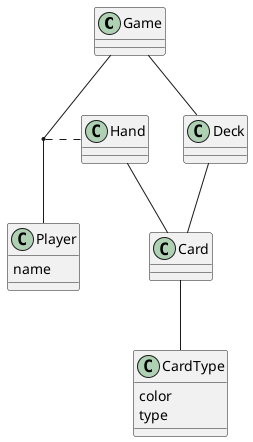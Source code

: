 @startuml
skinparam backgroundcolor transparent
skinparam shadowing false

class Game {}
class Player {
    name
}
class Hand {}
class Card {}
class Deck {}
class CardType {
    color
    type
}

Game -- Player
(Player, Game) .. Hand
Hand -- Card
Card -- CardType
Game -- Deck
Deck -- Card

@enduml